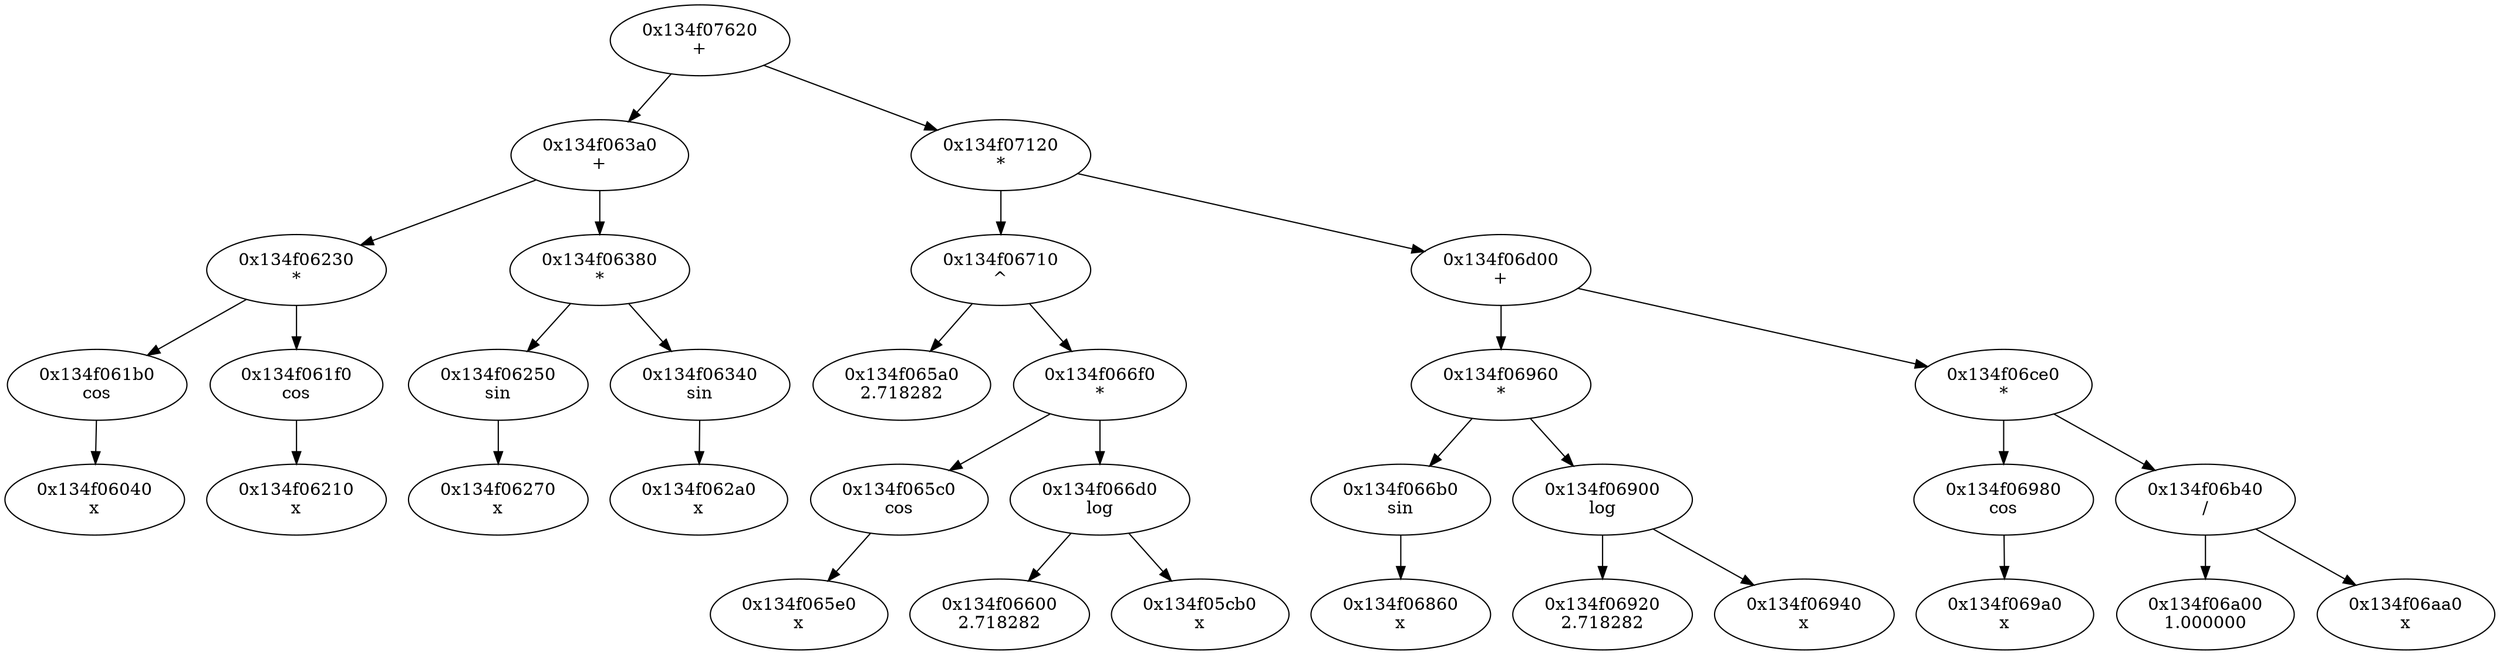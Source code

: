 digraph {
	graph [bb="0,0,1753.4,527.9"];
	node [label="\N"];
	"0x134f07620
+"	[height=0.80532,
		pos="559.23,498.91",
		width=1.7285];
	"0x134f063a0
+"	[height=0.80532,
		pos="417.23,404.92",
		width=1.7138];
	"0x134f07620
+" -> "0x134f063a0
+"	[pos="e,452.73,428.92 523.76,474.93 505.12,462.86 482.08,447.94 462.2,435.06"];
	"0x134f07120
*"	[height=0.80532,
		pos="701.23,404.92",
		width=1.7285];
	"0x134f07620
+" -> "0x134f07120
*"	[pos="e,665.72,428.92 594.69,474.93 613.33,462.86 636.37,447.94 656.25,435.06"];
	"0x134f06230
*"	[height=0.80532,
		pos="204.23,310.94",
		width=1.7285];
	"0x134f063a0
+" -> "0x134f06230
*"	[pos="e,249.08,331.31 372.31,384.53 339.46,370.34 294.7,351.01 259.63,335.86"];
	"0x134f06380
*"	[height=0.80532,
		pos="417.23,310.94",
		width=1.7285];
	"0x134f063a0
+" -> "0x134f06380
*"	[pos="e,417.23,340.35 417.23,375.57 417.23,368.06 417.23,359.79 417.23,351.79"];
	"0x134f061b0
cos"	[height=0.80532,
		pos="63.225,216.96",
		width=1.7285];
	"0x134f06230
*" -> "0x134f061b0
cos"	[pos="e,98.794,241.16 168.65,286.73 150.36,274.8 127.88,260.14 108.39,247.42"];
	"0x134f061f0
cos"	[height=0.80532,
		pos="204.23,216.96",
		width=1.6843];
	"0x134f06230
*" -> "0x134f061f0
cos"	[pos="e,204.23,246.37 204.23,281.59 204.23,274.07 204.23,265.81 204.23,257.8"];
	"0x134f06040
x"	[height=0.80532,
		pos="62.225,122.97",
		width=1.7285];
	"0x134f061b0
cos" -> "0x134f06040
x"	[pos="e,62.534,152.39 62.917,187.61 62.835,180.09 62.746,171.83 62.659,163.82"];
	"0x134f06210
x"	[height=0.80532,
		pos="204.23,122.97",
		width=1.7285];
	"0x134f061f0
cos" -> "0x134f06210
x"	[pos="e,204.23,152.39 204.23,187.61 204.23,180.09 204.23,171.83 204.23,163.82"];
	"0x134f06250
sin"	[height=0.80532,
		pos="346.23,216.96",
		width=1.7285];
	"0x134f06380
*" -> "0x134f06250
sin"	[pos="e,366.72,244.5 396.69,283.33 389.48,273.99 381.26,263.34 373.57,253.39"];
	"0x134f06340
sin"	[height=0.80532,
		pos="488.23,216.96",
		width=1.7285];
	"0x134f06380
*" -> "0x134f06340
sin"	[pos="e,467.74,244.5 437.76,283.33 444.97,273.99 453.19,263.34 460.88,253.39"];
	"0x134f06270
x"	[height=0.80532,
		pos="346.23,122.97",
		width=1.7285];
	"0x134f06250
sin" -> "0x134f06270
x"	[pos="e,346.23,152.39 346.23,187.61 346.23,180.09 346.23,171.83 346.23,163.82"];
	"0x134f062a0
x"	[height=0.80532,
		pos="488.23,122.97",
		width=1.7138];
	"0x134f06340
sin" -> "0x134f062a0
x"	[pos="e,488.23,152.39 488.23,187.61 488.23,180.09 488.23,171.83 488.23,163.82"];
	"0x134f06710
^"	[height=0.80532,
		pos="701.23,310.94",
		width=1.7285];
	"0x134f07120
*" -> "0x134f06710
^"	[pos="e,701.23,340.35 701.23,375.57 701.23,368.06 701.23,359.79 701.23,351.79"];
	"0x134f06d00
+"	[height=0.80532,
		pos="1055.2,310.94",
		width=1.7285];
	"0x134f07120
*" -> "0x134f06d00
+"	[pos="e,1001.5,325.89 754.99,389.95 818.2,373.53 923.04,346.29 990.61,328.73"];
	"0x134f065a0
2.718282"	[height=0.80532,
		pos="631.23,216.96",
		width=1.7138];
	"0x134f06710
^" -> "0x134f065a0
2.718282"	[pos="e,651.43,244.5 680.98,283.33 673.87,273.99 665.76,263.34 658.19,253.39"];
	"0x134f066f0
*"	[height=0.80532,
		pos="771.23,216.96",
		width=1.6843];
	"0x134f06710
^" -> "0x134f066f0
*"	[pos="e,751.02,244.5 721.47,283.33 728.58,273.99 736.69,263.34 744.26,253.39"];
	"0x134f065c0
cos"	[height=0.80532,
		pos="629.23,122.97",
		width=1.7138];
	"0x134f066f0
*" -> "0x134f065c0
cos"	[pos="e,664.73,146.97 735.76,192.98 717.12,180.91 694.08,165.99 674.2,153.11"];
	"0x134f066d0
log"	[height=0.80532,
		pos="771.23,122.97",
		width=1.7285];
	"0x134f066f0
*" -> "0x134f066d0
log"	[pos="e,771.23,152.39 771.23,187.61 771.23,180.09 771.23,171.83 771.23,163.82"];
	"0x134f065e0
x"	[height=0.80532,
		pos="558.23,28.991",
		width=1.7138];
	"0x134f065c0
cos" -> "0x134f065e0
x"	[pos="e,578.72,56.537 608.69,95.369 601.48,86.026 593.26,75.376 585.57,65.423"];
	"0x134f06600
2.718282"	[height=0.80532,
		pos="700.23,28.991",
		width=1.7285];
	"0x134f066d0
log" -> "0x134f06600
2.718282"	[pos="e,720.72,56.537 750.69,95.369 743.48,86.026 735.26,75.376 727.57,65.423"];
	"0x134f05cb0
x"	[height=0.80532,
		pos="842.23,28.991",
		width=1.7138];
	"0x134f066d0
log" -> "0x134f05cb0
x"	[pos="e,821.74,56.537 791.76,95.369 798.97,86.026 807.19,75.376 814.88,65.423"];
	"0x134f06960
*"	[height=0.80532,
		pos="1055.2,216.96",
		width=1.7285];
	"0x134f06d00
+" -> "0x134f06960
*"	[pos="e,1055.2,246.37 1055.2,281.59 1055.2,274.07 1055.2,265.81 1055.2,257.8"];
	"0x134f06ce0
*"	[height=0.80532,
		pos="1409.2,216.96",
		width=1.699];
	"0x134f06d00
+" -> "0x134f06ce0
*"	[pos="e,1356.1,231.76 1109,295.97 1172.4,279.5 1277.6,252.15 1345.2,234.59"];
	"0x134f066b0
sin"	[height=0.80532,
		pos="984.23,122.97",
		width=1.7285];
	"0x134f06960
*" -> "0x134f066b0
sin"	[pos="e,1004.7,150.52 1034.7,189.35 1027.5,180.01 1019.3,169.36 1011.6,159.41"];
	"0x134f06900
log"	[height=0.80532,
		pos="1126.2,122.97",
		width=1.7285];
	"0x134f06960
*" -> "0x134f06900
log"	[pos="e,1105.7,150.52 1075.8,189.35 1083,180.01 1091.2,169.36 1098.9,159.41"];
	"0x134f06860
x"	[height=0.80532,
		pos="984.23,28.991",
		width=1.7285];
	"0x134f066b0
sin" -> "0x134f06860
x"	[pos="e,984.23,58.405 984.23,93.626 984.23,86.107 984.23,77.847 984.23,69.839"];
	"0x134f06920
2.718282"	[height=0.80532,
		pos="1126.2,28.991",
		width=1.7285];
	"0x134f06900
log" -> "0x134f06920
2.718282"	[pos="e,1126.2,58.405 1126.2,93.626 1126.2,86.107 1126.2,77.847 1126.2,69.839"];
	"0x134f06940
x"	[height=0.80532,
		pos="1268.2,28.991",
		width=1.7285];
	"0x134f06900
log" -> "0x134f06940
x"	[pos="e,1232.7,52.991 1161.7,99 1180.3,86.928 1203.4,72.004 1223.2,59.127"];
	"0x134f06980
cos"	[height=0.80532,
		pos="1409.2,122.97",
		width=1.7285];
	"0x134f06ce0
*" -> "0x134f06980
cos"	[pos="e,1409.2,152.39 1409.2,187.61 1409.2,180.09 1409.2,171.83 1409.2,163.82"];
	"0x134f06b40
/"	[height=0.80532,
		pos="1551.2,122.97",
		width=1.7285];
	"0x134f06ce0
*" -> "0x134f06b40
/"	[pos="e,1515.7,146.97 1444.7,192.98 1463.3,180.91 1486.4,165.99 1506.2,153.11"];
	"0x134f069a0
x"	[height=0.80532,
		pos="1410.2,28.991",
		width=1.7138];
	"0x134f06980
cos" -> "0x134f069a0
x"	[pos="e,1409.9,58.405 1409.5,93.626 1409.6,86.107 1409.7,77.847 1409.8,69.839"];
	"0x134f06a00
1.000000"	[height=0.80532,
		pos="1551.2,28.991",
		width=1.7138];
	"0x134f06b40
/" -> "0x134f06a00
1.000000"	[pos="e,1551.2,58.405 1551.2,93.626 1551.2,86.107 1551.2,77.847 1551.2,69.839"];
	"0x134f06aa0
x"	[height=0.80532,
		pos="1692.2,28.991",
		width=1.699];
	"0x134f06b40
/" -> "0x134f06aa0
x"	[pos="e,1657.1,52.876 1586.8,98.763 1605.2,86.743 1627.9,71.947 1647.5,59.161"];
}
